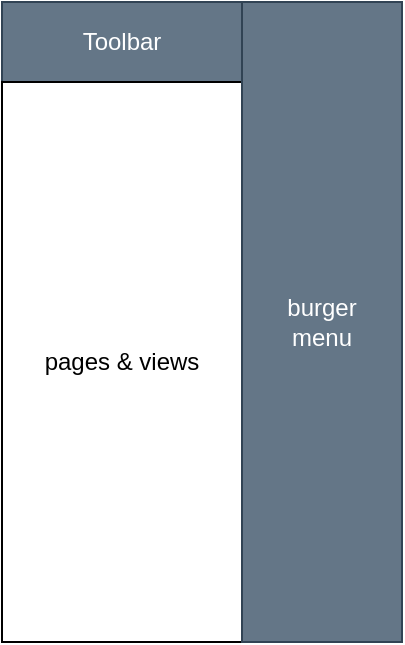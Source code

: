 <mxfile version="13.6.5">
    <diagram id="hOfPSFH6fLfy27ANLQed" name="Page-1">
        <mxGraphModel dx="503" dy="644" grid="1" gridSize="10" guides="1" tooltips="1" connect="1" arrows="1" fold="1" page="1" pageScale="1" pageWidth="827" pageHeight="1169" math="0" shadow="0">
            <root>
                <mxCell id="0"/>
                <mxCell id="1" parent="0"/>
                <mxCell id="2" value="" style="rounded=0;whiteSpace=wrap;html=1;" vertex="1" parent="1">
                    <mxGeometry x="160" y="160" width="200" height="320" as="geometry"/>
                </mxCell>
                <mxCell id="3" value="Toolbar" style="rounded=0;whiteSpace=wrap;html=1;fillColor=#647687;strokeColor=#314354;fontColor=#ffffff;" vertex="1" parent="1">
                    <mxGeometry x="160" y="160" width="120" height="40" as="geometry"/>
                </mxCell>
                <mxCell id="4" value="pages &amp;amp; views" style="rounded=0;whiteSpace=wrap;html=1;" vertex="1" parent="1">
                    <mxGeometry x="160" y="200" width="120" height="280" as="geometry"/>
                </mxCell>
                <mxCell id="5" value="burger&lt;br&gt;menu" style="rounded=0;whiteSpace=wrap;html=1;fillColor=#647687;strokeColor=#314354;fontColor=#ffffff;" vertex="1" parent="1">
                    <mxGeometry x="280" y="160" width="80" height="320" as="geometry"/>
                </mxCell>
            </root>
        </mxGraphModel>
    </diagram>
</mxfile>